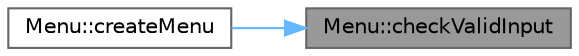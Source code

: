 digraph "Menu::checkValidInput"
{
 // LATEX_PDF_SIZE
  bgcolor="transparent";
  edge [fontname=Helvetica,fontsize=10,labelfontname=Helvetica,labelfontsize=10];
  node [fontname=Helvetica,fontsize=10,shape=box,height=0.2,width=0.4];
  rankdir="RL";
  Node1 [label="Menu::checkValidInput",height=0.2,width=0.4,color="gray40", fillcolor="grey60", style="filled", fontcolor="black",tooltip=" "];
  Node1 -> Node2 [dir="back",color="steelblue1",style="solid"];
  Node2 [label="Menu::createMenu",height=0.2,width=0.4,color="grey40", fillcolor="white", style="filled",URL="$class_menu.html#a07568e0d8456e9512fa7bddd83a1517b",tooltip=" "];
}
